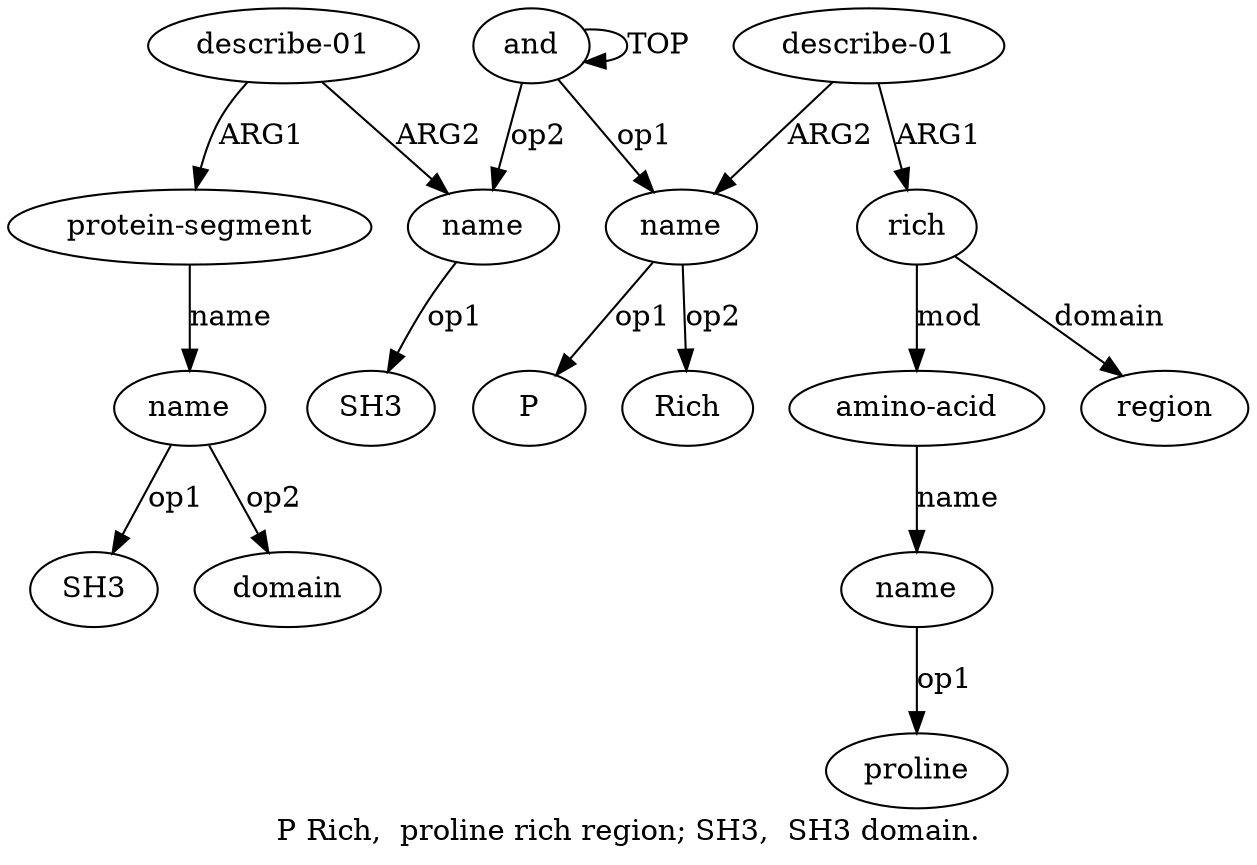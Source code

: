 digraph  {
	graph [label="P Rich,  proline rich region; SH3,  SH3 domain."];
	node [label="\N"];
	"a10 SH3"	 [color=black,
		gold_ind=-1,
		gold_label=SH3,
		label=SH3,
		test_ind=-1,
		test_label=SH3];
	"a7 SH3"	 [color=black,
		gold_ind=-1,
		gold_label=SH3,
		label=SH3,
		test_ind=-1,
		test_label=SH3];
	"a1 P"	 [color=black,
		gold_ind=-1,
		gold_label=P,
		label=P,
		test_ind=-1,
		test_label=P];
	a10	 [color=black,
		gold_ind=10,
		gold_label=name,
		label=name,
		test_ind=10,
		test_label=name];
	a10 -> "a10 SH3" [key=0,
	color=black,
	gold_label=op1,
	label=op1,
	test_label=op1];
"a10 domain" [color=black,
	gold_ind=-1,
	gold_label=domain,
	label=domain,
	test_ind=-1,
	test_label=domain];
a10 -> "a10 domain" [key=0,
color=black,
gold_label=op2,
label=op2,
test_label=op2];
"a1 Rich" [color=black,
gold_ind=-1,
gold_label=Rich,
label=Rich,
test_ind=-1,
test_label=Rich];
a1 [color=black,
gold_ind=1,
gold_label=name,
label=name,
test_ind=1,
test_label=name];
a1 -> "a1 P" [key=0,
color=black,
gold_label=op1,
label=op1,
test_label=op1];
a1 -> "a1 Rich" [key=0,
color=black,
gold_label=op2,
label=op2,
test_label=op2];
a0 [color=black,
gold_ind=0,
gold_label=and,
label=and,
test_ind=0,
test_label=and];
a0 -> a1 [key=0,
color=black,
gold_label=op1,
label=op1,
test_label=op1];
a0 -> a0 [key=0,
color=black,
gold_label=TOP,
label=TOP,
test_label=TOP];
a7 [color=black,
gold_ind=7,
gold_label=name,
label=name,
test_ind=7,
test_label=name];
a0 -> a7 [key=0,
color=black,
gold_label=op2,
label=op2,
test_label=op2];
a3 [color=black,
gold_ind=3,
gold_label=rich,
label=rich,
test_ind=3,
test_label=rich];
a5 [color=black,
gold_ind=5,
gold_label="amino-acid",
label="amino-acid",
test_ind=5,
test_label="amino-acid"];
a3 -> a5 [key=0,
color=black,
gold_label=mod,
label=mod,
test_label=mod];
a4 [color=black,
gold_ind=4,
gold_label=region,
label=region,
test_ind=4,
test_label=region];
a3 -> a4 [key=0,
color=black,
gold_label=domain,
label=domain,
test_label=domain];
a2 [color=black,
gold_ind=2,
gold_label="describe-01",
label="describe-01",
test_ind=2,
test_label="describe-01"];
a2 -> a1 [key=0,
color=black,
gold_label=ARG2,
label=ARG2,
test_label=ARG2];
a2 -> a3 [key=0,
color=black,
gold_label=ARG1,
label=ARG1,
test_label=ARG1];
a6 [color=black,
gold_ind=6,
gold_label=name,
label=name,
test_ind=6,
test_label=name];
a5 -> a6 [key=0,
color=black,
gold_label=name,
label=name,
test_label=name];
a7 -> "a7 SH3" [key=0,
color=black,
gold_label=op1,
label=op1,
test_label=op1];
"a6 proline" [color=black,
gold_ind=-1,
gold_label=proline,
label=proline,
test_ind=-1,
test_label=proline];
a6 -> "a6 proline" [key=0,
color=black,
gold_label=op1,
label=op1,
test_label=op1];
a9 [color=black,
gold_ind=9,
gold_label="protein-segment",
label="protein-segment",
test_ind=9,
test_label="protein-segment"];
a9 -> a10 [key=0,
color=black,
gold_label=name,
label=name,
test_label=name];
a8 [color=black,
gold_ind=8,
gold_label="describe-01",
label="describe-01",
test_ind=8,
test_label="describe-01"];
a8 -> a7 [key=0,
color=black,
gold_label=ARG2,
label=ARG2,
test_label=ARG2];
a8 -> a9 [key=0,
color=black,
gold_label=ARG1,
label=ARG1,
test_label=ARG1];
}

